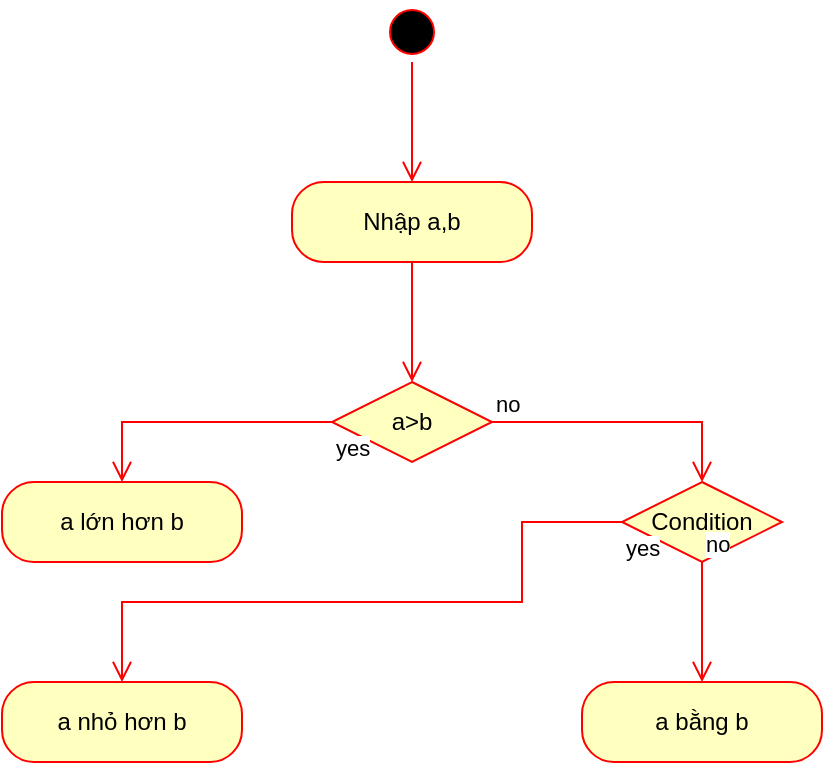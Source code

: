 <mxfile version="16.4.5" type="github">
  <diagram id="vMgmx5-RMhFzQGQkdN0Y" name="Page-1">
    <mxGraphModel dx="1422" dy="732" grid="1" gridSize="10" guides="1" tooltips="1" connect="1" arrows="1" fold="1" page="1" pageScale="1" pageWidth="690" pageHeight="980" math="0" shadow="0">
      <root>
        <mxCell id="0" />
        <mxCell id="1" parent="0" />
        <mxCell id="s7zWPP-RedN-X8cKQtIf-2" value="" style="ellipse;html=1;shape=startState;fillColor=#000000;strokeColor=#ff0000;" vertex="1" parent="1">
          <mxGeometry x="330" y="40" width="30" height="30" as="geometry" />
        </mxCell>
        <mxCell id="s7zWPP-RedN-X8cKQtIf-3" value="" style="edgeStyle=orthogonalEdgeStyle;html=1;verticalAlign=bottom;endArrow=open;endSize=8;strokeColor=#ff0000;rounded=0;entryX=0.5;entryY=0;entryDx=0;entryDy=0;" edge="1" source="s7zWPP-RedN-X8cKQtIf-2" parent="1" target="s7zWPP-RedN-X8cKQtIf-5">
          <mxGeometry relative="1" as="geometry">
            <mxPoint x="345" y="130" as="targetPoint" />
          </mxGeometry>
        </mxCell>
        <mxCell id="s7zWPP-RedN-X8cKQtIf-5" value="Nhập a,b" style="rounded=1;whiteSpace=wrap;html=1;arcSize=40;fontColor=#000000;fillColor=#ffffc0;strokeColor=#ff0000;" vertex="1" parent="1">
          <mxGeometry x="285" y="130" width="120" height="40" as="geometry" />
        </mxCell>
        <mxCell id="s7zWPP-RedN-X8cKQtIf-6" value="" style="edgeStyle=orthogonalEdgeStyle;html=1;verticalAlign=bottom;endArrow=open;endSize=8;strokeColor=#ff0000;rounded=0;entryX=0.5;entryY=0;entryDx=0;entryDy=0;" edge="1" source="s7zWPP-RedN-X8cKQtIf-5" parent="1" target="s7zWPP-RedN-X8cKQtIf-10">
          <mxGeometry relative="1" as="geometry">
            <mxPoint x="345" y="230" as="targetPoint" />
          </mxGeometry>
        </mxCell>
        <mxCell id="s7zWPP-RedN-X8cKQtIf-10" value="a&amp;gt;b" style="rhombus;whiteSpace=wrap;html=1;fillColor=#ffffc0;strokeColor=#ff0000;" vertex="1" parent="1">
          <mxGeometry x="305" y="230" width="80" height="40" as="geometry" />
        </mxCell>
        <mxCell id="s7zWPP-RedN-X8cKQtIf-11" value="no" style="edgeStyle=orthogonalEdgeStyle;html=1;align=left;verticalAlign=bottom;endArrow=open;endSize=8;strokeColor=#ff0000;rounded=0;entryX=0.5;entryY=0;entryDx=0;entryDy=0;" edge="1" source="s7zWPP-RedN-X8cKQtIf-10" parent="1" target="s7zWPP-RedN-X8cKQtIf-17">
          <mxGeometry x="-1" relative="1" as="geometry">
            <mxPoint x="490" y="280" as="targetPoint" />
          </mxGeometry>
        </mxCell>
        <mxCell id="s7zWPP-RedN-X8cKQtIf-12" value="yes" style="edgeStyle=orthogonalEdgeStyle;html=1;align=left;verticalAlign=top;endArrow=open;endSize=8;strokeColor=#ff0000;rounded=0;entryX=0.5;entryY=0;entryDx=0;entryDy=0;" edge="1" source="s7zWPP-RedN-X8cKQtIf-10" parent="1" target="s7zWPP-RedN-X8cKQtIf-13">
          <mxGeometry x="-1" relative="1" as="geometry">
            <mxPoint x="200" y="280" as="targetPoint" />
          </mxGeometry>
        </mxCell>
        <mxCell id="s7zWPP-RedN-X8cKQtIf-13" value="a lớn hơn b" style="rounded=1;whiteSpace=wrap;html=1;arcSize=40;fontColor=#000000;fillColor=#ffffc0;strokeColor=#ff0000;" vertex="1" parent="1">
          <mxGeometry x="140" y="280" width="120" height="40" as="geometry" />
        </mxCell>
        <mxCell id="s7zWPP-RedN-X8cKQtIf-17" value="Condition" style="rhombus;whiteSpace=wrap;html=1;fillColor=#ffffc0;strokeColor=#ff0000;" vertex="1" parent="1">
          <mxGeometry x="450" y="280" width="80" height="40" as="geometry" />
        </mxCell>
        <mxCell id="s7zWPP-RedN-X8cKQtIf-18" value="no" style="edgeStyle=orthogonalEdgeStyle;html=1;align=left;verticalAlign=bottom;endArrow=open;endSize=8;strokeColor=#ff0000;rounded=0;" edge="1" source="s7zWPP-RedN-X8cKQtIf-17" parent="1" target="s7zWPP-RedN-X8cKQtIf-22">
          <mxGeometry x="-1" relative="1" as="geometry">
            <mxPoint x="490" y="380" as="targetPoint" />
          </mxGeometry>
        </mxCell>
        <mxCell id="s7zWPP-RedN-X8cKQtIf-19" value="yes" style="edgeStyle=orthogonalEdgeStyle;html=1;align=left;verticalAlign=top;endArrow=open;endSize=8;strokeColor=#ff0000;rounded=0;" edge="1" source="s7zWPP-RedN-X8cKQtIf-17" parent="1" target="s7zWPP-RedN-X8cKQtIf-20">
          <mxGeometry x="-1" relative="1" as="geometry">
            <mxPoint x="200" y="380" as="targetPoint" />
            <Array as="points">
              <mxPoint x="400" y="300" />
              <mxPoint x="400" y="340" />
              <mxPoint x="200" y="340" />
            </Array>
          </mxGeometry>
        </mxCell>
        <mxCell id="s7zWPP-RedN-X8cKQtIf-20" value="a nhỏ hơn b" style="rounded=1;whiteSpace=wrap;html=1;arcSize=40;fontColor=#000000;fillColor=#ffffc0;strokeColor=#ff0000;" vertex="1" parent="1">
          <mxGeometry x="140" y="380" width="120" height="40" as="geometry" />
        </mxCell>
        <mxCell id="s7zWPP-RedN-X8cKQtIf-22" value="a bằng b" style="rounded=1;whiteSpace=wrap;html=1;arcSize=40;fontColor=#000000;fillColor=#ffffc0;strokeColor=#ff0000;" vertex="1" parent="1">
          <mxGeometry x="430" y="380" width="120" height="40" as="geometry" />
        </mxCell>
      </root>
    </mxGraphModel>
  </diagram>
</mxfile>
